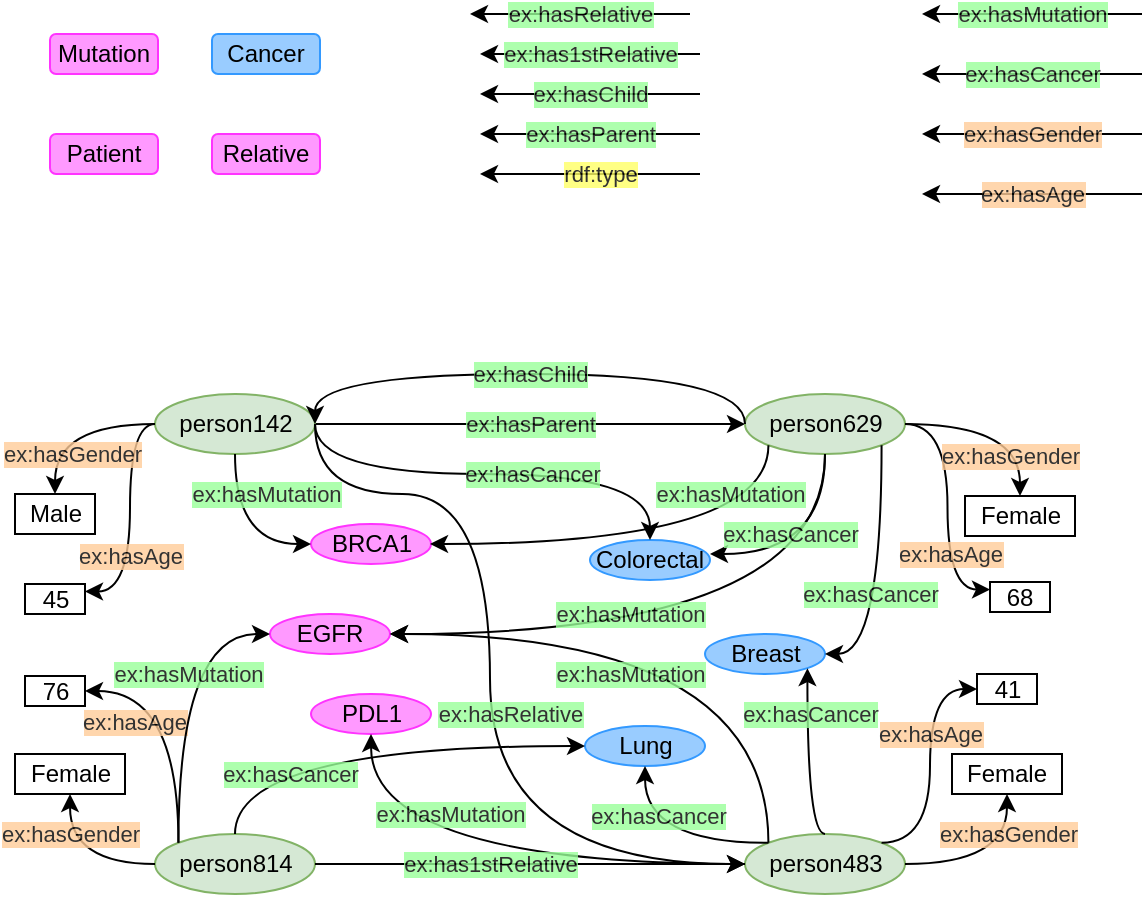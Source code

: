 <mxfile version="20.4.0" type="github">
  <diagram id="WPSB-9t8h4fIo2IHt0P5" name="Page-1">
    <mxGraphModel dx="1166" dy="805" grid="1" gridSize="10" guides="1" tooltips="1" connect="1" arrows="1" fold="1" page="1" pageScale="1" pageWidth="850" pageHeight="1100" math="0" shadow="0">
      <root>
        <mxCell id="0" />
        <mxCell id="1" parent="0" />
        <mxCell id="_h5XpuyKjl5ZHz13857e-3" value="ex:hasParent" style="edgeStyle=orthogonalEdgeStyle;rounded=0;orthogonalLoop=1;jettySize=auto;html=1;exitX=1;exitY=0.5;exitDx=0;exitDy=0;curved=1;labelBackgroundColor=#99FF99;entryX=0;entryY=0.5;entryDx=0;entryDy=0;textOpacity=80;" edge="1" parent="1" source="_h5XpuyKjl5ZHz13857e-1" target="_h5XpuyKjl5ZHz13857e-2">
          <mxGeometry relative="1" as="geometry">
            <Array as="points">
              <mxPoint x="437.5" y="295" />
              <mxPoint x="437.5" y="295" />
            </Array>
          </mxGeometry>
        </mxCell>
        <mxCell id="_h5XpuyKjl5ZHz13857e-1" value="person142" style="ellipse;whiteSpace=wrap;html=1;fillColor=#d5e8d4;strokeColor=#82b366;" vertex="1" parent="1">
          <mxGeometry x="252.5" y="280" width="80" height="30" as="geometry" />
        </mxCell>
        <mxCell id="_h5XpuyKjl5ZHz13857e-2" value="person629" style="ellipse;whiteSpace=wrap;html=1;fillColor=#d5e8d4;strokeColor=#82b366;" vertex="1" parent="1">
          <mxGeometry x="547.5" y="280" width="80" height="30" as="geometry" />
        </mxCell>
        <mxCell id="_h5XpuyKjl5ZHz13857e-12" value="&lt;span data-reactroot=&quot;&quot; class=&quot;notion-enable-hover&quot; data-token-index=&quot;0&quot; style=&quot;&quot;&gt;Male&lt;/span&gt;" style="rounded=0;whiteSpace=wrap;html=1;" vertex="1" parent="1">
          <mxGeometry x="182.5" y="330" width="40" height="20" as="geometry" />
        </mxCell>
        <mxCell id="_h5XpuyKjl5ZHz13857e-24" value="45" style="rounded=0;whiteSpace=wrap;html=1;" vertex="1" parent="1">
          <mxGeometry x="187.5" y="375" width="30" height="15" as="geometry" />
        </mxCell>
        <mxCell id="_h5XpuyKjl5ZHz13857e-29" value="&lt;span data-reactroot=&quot;&quot; class=&quot;notion-enable-hover&quot; data-token-index=&quot;0&quot; style=&quot;&quot;&gt;Female&lt;/span&gt;" style="rounded=0;whiteSpace=wrap;html=1;" vertex="1" parent="1">
          <mxGeometry x="657.5" y="331" width="55" height="20" as="geometry" />
        </mxCell>
        <mxCell id="_h5XpuyKjl5ZHz13857e-31" value="ex:hasMutation" style="edgeStyle=orthogonalEdgeStyle;rounded=0;orthogonalLoop=1;jettySize=auto;html=1;exitX=0;exitY=0.5;exitDx=0;exitDy=0;curved=1;labelBackgroundColor=#99FF99;entryX=1;entryY=0.5;entryDx=0;entryDy=0;textOpacity=80;" edge="1" parent="1">
          <mxGeometry relative="1" as="geometry">
            <mxPoint x="746" y="90" as="sourcePoint" />
            <mxPoint x="636" y="90" as="targetPoint" />
          </mxGeometry>
        </mxCell>
        <mxCell id="_h5XpuyKjl5ZHz13857e-34" value="ex:hasCancer" style="edgeStyle=orthogonalEdgeStyle;rounded=0;orthogonalLoop=1;jettySize=auto;html=1;exitX=0;exitY=0.5;exitDx=0;exitDy=0;curved=1;labelBackgroundColor=#99FF99;entryX=1;entryY=0.5;entryDx=0;entryDy=0;textOpacity=80;" edge="1" parent="1">
          <mxGeometry relative="1" as="geometry">
            <mxPoint x="746" y="120" as="sourcePoint" />
            <mxPoint x="636" y="120" as="targetPoint" />
          </mxGeometry>
        </mxCell>
        <mxCell id="_h5XpuyKjl5ZHz13857e-35" value="&lt;span style=&quot;&quot;&gt;ex:hasGender&lt;/span&gt;" style="edgeStyle=orthogonalEdgeStyle;rounded=0;orthogonalLoop=1;jettySize=auto;html=1;exitX=0;exitY=0.5;exitDx=0;exitDy=0;curved=1;labelBackgroundColor=#FFCC99;entryX=1;entryY=0.5;entryDx=0;entryDy=0;textOpacity=80;" edge="1" parent="1">
          <mxGeometry relative="1" as="geometry">
            <mxPoint x="746" y="150" as="sourcePoint" />
            <mxPoint x="636" y="150" as="targetPoint" />
          </mxGeometry>
        </mxCell>
        <mxCell id="_h5XpuyKjl5ZHz13857e-36" value="&lt;span style=&quot;&quot;&gt;ex:hasAge&lt;/span&gt;" style="edgeStyle=orthogonalEdgeStyle;rounded=0;orthogonalLoop=1;jettySize=auto;html=1;exitX=0;exitY=0.5;exitDx=0;exitDy=0;curved=1;labelBackgroundColor=#FFCC99;entryX=1;entryY=0.5;entryDx=0;entryDy=0;textOpacity=80;" edge="1" parent="1">
          <mxGeometry relative="1" as="geometry">
            <mxPoint x="746" y="180" as="sourcePoint" />
            <mxPoint x="636" y="180" as="targetPoint" />
          </mxGeometry>
        </mxCell>
        <mxCell id="_h5XpuyKjl5ZHz13857e-40" value="EGFR" style="ellipse;whiteSpace=wrap;html=1;fillColor=#FF99FF;strokeColor=#FF33FF;" vertex="1" parent="1">
          <mxGeometry x="310" y="390" width="60" height="20" as="geometry" />
        </mxCell>
        <mxCell id="_h5XpuyKjl5ZHz13857e-41" value="BRCA1" style="ellipse;whiteSpace=wrap;html=1;fillColor=#FF99FF;strokeColor=#FF33FF;" vertex="1" parent="1">
          <mxGeometry x="330.5" y="345" width="60" height="20" as="geometry" />
        </mxCell>
        <mxCell id="_h5XpuyKjl5ZHz13857e-44" value="ex:hasRelative" style="edgeStyle=orthogonalEdgeStyle;rounded=0;orthogonalLoop=1;jettySize=auto;html=1;exitX=0;exitY=0.5;exitDx=0;exitDy=0;curved=1;labelBackgroundColor=#99FF99;entryX=1;entryY=0.5;entryDx=0;entryDy=0;textOpacity=80;" edge="1" parent="1">
          <mxGeometry relative="1" as="geometry">
            <mxPoint x="520" y="90" as="sourcePoint" />
            <mxPoint x="410" y="90" as="targetPoint" />
          </mxGeometry>
        </mxCell>
        <mxCell id="_h5XpuyKjl5ZHz13857e-45" value="person483" style="ellipse;whiteSpace=wrap;html=1;fillColor=#d5e8d4;strokeColor=#82b366;" vertex="1" parent="1">
          <mxGeometry x="547.5" y="500" width="80" height="30" as="geometry" />
        </mxCell>
        <mxCell id="_h5XpuyKjl5ZHz13857e-47" value="person814" style="ellipse;whiteSpace=wrap;html=1;fillColor=#d5e8d4;strokeColor=#82b366;" vertex="1" parent="1">
          <mxGeometry x="252.5" y="500" width="80" height="30" as="geometry" />
        </mxCell>
        <mxCell id="_h5XpuyKjl5ZHz13857e-48" value="68" style="rounded=0;whiteSpace=wrap;html=1;" vertex="1" parent="1">
          <mxGeometry x="670" y="374" width="30" height="15" as="geometry" />
        </mxCell>
        <mxCell id="_h5XpuyKjl5ZHz13857e-51" value="Lung" style="ellipse;whiteSpace=wrap;html=1;fillColor=#99CCFF;strokeColor=#3399FF;" vertex="1" parent="1">
          <mxGeometry x="467.5" y="446" width="60" height="20" as="geometry" />
        </mxCell>
        <mxCell id="_h5XpuyKjl5ZHz13857e-52" value="Breast" style="ellipse;whiteSpace=wrap;html=1;fillColor=#99CCFF;strokeColor=#3399FF;" vertex="1" parent="1">
          <mxGeometry x="527.5" y="400" width="60" height="20" as="geometry" />
        </mxCell>
        <mxCell id="_h5XpuyKjl5ZHz13857e-53" value="Colorectal" style="ellipse;whiteSpace=wrap;html=1;fillColor=#99CCFF;strokeColor=#3399FF;" vertex="1" parent="1">
          <mxGeometry x="470" y="353" width="60" height="20" as="geometry" />
        </mxCell>
        <mxCell id="_h5XpuyKjl5ZHz13857e-56" value="Cancer" style="rounded=1;whiteSpace=wrap;html=1;fillColor=#99CCFF;strokeColor=#3399FF;" vertex="1" parent="1">
          <mxGeometry x="281" y="100" width="54" height="20" as="geometry" />
        </mxCell>
        <mxCell id="_h5XpuyKjl5ZHz13857e-57" value="Mutation" style="rounded=1;whiteSpace=wrap;html=1;fillColor=#FF99FF;strokeColor=#FF33FF;" vertex="1" parent="1">
          <mxGeometry x="200" y="100" width="54" height="20" as="geometry" />
        </mxCell>
        <mxCell id="_h5XpuyKjl5ZHz13857e-59" value="PDL1" style="ellipse;whiteSpace=wrap;html=1;fillColor=#FF99FF;strokeColor=#FF33FF;" vertex="1" parent="1">
          <mxGeometry x="330.5" y="430" width="60" height="20" as="geometry" />
        </mxCell>
        <mxCell id="_h5XpuyKjl5ZHz13857e-60" value="ex:has1stRelative" style="edgeStyle=orthogonalEdgeStyle;rounded=0;orthogonalLoop=1;jettySize=auto;html=1;exitX=0;exitY=0.5;exitDx=0;exitDy=0;curved=1;labelBackgroundColor=#99FF99;entryX=1;entryY=0.5;entryDx=0;entryDy=0;textOpacity=80;" edge="1" parent="1">
          <mxGeometry relative="1" as="geometry">
            <mxPoint x="525" y="110" as="sourcePoint" />
            <mxPoint x="415" y="110" as="targetPoint" />
          </mxGeometry>
        </mxCell>
        <mxCell id="_h5XpuyKjl5ZHz13857e-61" value="ex:hasChild" style="edgeStyle=orthogonalEdgeStyle;rounded=0;orthogonalLoop=1;jettySize=auto;html=1;exitX=0;exitY=0.5;exitDx=0;exitDy=0;curved=1;labelBackgroundColor=#99FF99;entryX=1;entryY=0.5;entryDx=0;entryDy=0;textOpacity=80;" edge="1" parent="1">
          <mxGeometry relative="1" as="geometry">
            <mxPoint x="525" y="130" as="sourcePoint" />
            <mxPoint x="415" y="130" as="targetPoint" />
            <Array as="points">
              <mxPoint x="460" y="130" />
              <mxPoint x="460" y="130" />
            </Array>
          </mxGeometry>
        </mxCell>
        <mxCell id="_h5XpuyKjl5ZHz13857e-62" value="ex:hasChild" style="edgeStyle=orthogonalEdgeStyle;rounded=0;orthogonalLoop=1;jettySize=auto;html=1;exitX=0;exitY=0.5;exitDx=0;exitDy=0;curved=1;labelBackgroundColor=#99FF99;entryX=1;entryY=0.5;entryDx=0;entryDy=0;textOpacity=80;" edge="1" parent="1" source="_h5XpuyKjl5ZHz13857e-2" target="_h5XpuyKjl5ZHz13857e-1">
          <mxGeometry relative="1" as="geometry">
            <mxPoint x="487.5" y="265" as="sourcePoint" />
            <mxPoint x="377.5" y="265" as="targetPoint" />
            <Array as="points">
              <mxPoint x="548" y="270" />
              <mxPoint x="333" y="270" />
            </Array>
          </mxGeometry>
        </mxCell>
        <mxCell id="_h5XpuyKjl5ZHz13857e-63" value="ex:hasParent" style="edgeStyle=orthogonalEdgeStyle;rounded=0;orthogonalLoop=1;jettySize=auto;html=1;exitX=0;exitY=0.5;exitDx=0;exitDy=0;curved=1;labelBackgroundColor=#99FF99;entryX=1;entryY=0.5;entryDx=0;entryDy=0;textOpacity=80;" edge="1" parent="1">
          <mxGeometry relative="1" as="geometry">
            <mxPoint x="525" y="150" as="sourcePoint" />
            <mxPoint x="415" y="150" as="targetPoint" />
            <Array as="points">
              <mxPoint x="460" y="150" />
              <mxPoint x="460" y="150" />
            </Array>
          </mxGeometry>
        </mxCell>
        <mxCell id="_h5XpuyKjl5ZHz13857e-64" value="rdf:type" style="edgeStyle=orthogonalEdgeStyle;rounded=0;orthogonalLoop=1;jettySize=auto;html=1;exitX=0;exitY=0.5;exitDx=0;exitDy=0;curved=1;labelBackgroundColor=#FFFF66;entryX=1;entryY=0.5;entryDx=0;entryDy=0;textOpacity=80;" edge="1" parent="1">
          <mxGeometry x="-0.091" relative="1" as="geometry">
            <mxPoint x="525" y="170" as="sourcePoint" />
            <mxPoint x="415" y="170" as="targetPoint" />
            <Array as="points">
              <mxPoint x="460" y="170" />
              <mxPoint x="460" y="170" />
            </Array>
            <mxPoint as="offset" />
          </mxGeometry>
        </mxCell>
        <mxCell id="_h5XpuyKjl5ZHz13857e-75" value="&lt;span style=&quot;&quot;&gt;ex:hasAge&lt;/span&gt;" style="edgeStyle=orthogonalEdgeStyle;rounded=0;orthogonalLoop=1;jettySize=auto;html=1;exitX=0;exitY=0.5;exitDx=0;exitDy=0;curved=1;labelBackgroundColor=#FFCC99;entryX=1;entryY=0.25;entryDx=0;entryDy=0;textOpacity=80;" edge="1" parent="1" source="_h5XpuyKjl5ZHz13857e-1" target="_h5XpuyKjl5ZHz13857e-24">
          <mxGeometry x="0.305" relative="1" as="geometry">
            <mxPoint x="797.5" y="230" as="sourcePoint" />
            <mxPoint x="687.5" y="230" as="targetPoint" />
            <Array as="points">
              <mxPoint x="240" y="295" />
              <mxPoint x="240" y="379" />
            </Array>
            <mxPoint y="1" as="offset" />
          </mxGeometry>
        </mxCell>
        <mxCell id="_h5XpuyKjl5ZHz13857e-77" value="&lt;span style=&quot;&quot;&gt;ex:hasAge&lt;/span&gt;" style="edgeStyle=orthogonalEdgeStyle;rounded=0;orthogonalLoop=1;jettySize=auto;html=1;exitX=1;exitY=0.5;exitDx=0;exitDy=0;curved=1;labelBackgroundColor=#FFCC99;entryX=0;entryY=0.25;entryDx=0;entryDy=0;textOpacity=80;" edge="1" parent="1" source="_h5XpuyKjl5ZHz13857e-2" target="_h5XpuyKjl5ZHz13857e-48">
          <mxGeometry x="0.378" y="1" relative="1" as="geometry">
            <mxPoint x="797.5" y="230" as="sourcePoint" />
            <mxPoint x="687.5" y="230" as="targetPoint" />
            <mxPoint as="offset" />
          </mxGeometry>
        </mxCell>
        <mxCell id="_h5XpuyKjl5ZHz13857e-78" value="&lt;span style=&quot;&quot;&gt;ex:hasGender&lt;/span&gt;" style="edgeStyle=orthogonalEdgeStyle;rounded=0;orthogonalLoop=1;jettySize=auto;html=1;curved=1;labelBackgroundColor=#FFCC99;textOpacity=80;exitX=1;exitY=0.5;exitDx=0;exitDy=0;entryX=0.5;entryY=0;entryDx=0;entryDy=0;" edge="1" parent="1" source="_h5XpuyKjl5ZHz13857e-2" target="_h5XpuyKjl5ZHz13857e-29">
          <mxGeometry x="0.551" y="-5" relative="1" as="geometry">
            <mxPoint x="797.5" y="200" as="sourcePoint" />
            <mxPoint x="670" y="370" as="targetPoint" />
            <Array as="points">
              <mxPoint x="685" y="295" />
            </Array>
            <mxPoint y="1" as="offset" />
          </mxGeometry>
        </mxCell>
        <mxCell id="_h5XpuyKjl5ZHz13857e-79" value="&lt;span data-reactroot=&quot;&quot; class=&quot;notion-enable-hover&quot; data-token-index=&quot;0&quot; style=&quot;&quot;&gt;Female&lt;/span&gt;" style="rounded=0;whiteSpace=wrap;html=1;" vertex="1" parent="1">
          <mxGeometry x="651" y="460" width="55" height="20" as="geometry" />
        </mxCell>
        <mxCell id="_h5XpuyKjl5ZHz13857e-80" value="41" style="rounded=0;whiteSpace=wrap;html=1;" vertex="1" parent="1">
          <mxGeometry x="663.5" y="420" width="30" height="15" as="geometry" />
        </mxCell>
        <mxCell id="_h5XpuyKjl5ZHz13857e-82" value="&lt;span style=&quot;&quot;&gt;ex:hasGender&lt;/span&gt;" style="edgeStyle=orthogonalEdgeStyle;rounded=0;orthogonalLoop=1;jettySize=auto;html=1;exitX=1;exitY=0.5;exitDx=0;exitDy=0;curved=1;labelBackgroundColor=#FFCC99;entryX=0.5;entryY=1;entryDx=0;entryDy=0;textOpacity=80;" edge="1" parent="1" source="_h5XpuyKjl5ZHz13857e-45" target="_h5XpuyKjl5ZHz13857e-79">
          <mxGeometry x="0.535" relative="1" as="geometry">
            <mxPoint x="797.5" y="200" as="sourcePoint" />
            <mxPoint x="687.5" y="200" as="targetPoint" />
            <mxPoint as="offset" />
          </mxGeometry>
        </mxCell>
        <mxCell id="_h5XpuyKjl5ZHz13857e-83" value="&lt;span style=&quot;&quot;&gt;ex:hasAge&lt;/span&gt;" style="edgeStyle=orthogonalEdgeStyle;rounded=0;orthogonalLoop=1;jettySize=auto;html=1;exitX=1;exitY=0;exitDx=0;exitDy=0;curved=1;labelBackgroundColor=#FFCC99;entryX=0;entryY=0.5;entryDx=0;entryDy=0;textOpacity=80;" edge="1" parent="1" source="_h5XpuyKjl5ZHz13857e-45" target="_h5XpuyKjl5ZHz13857e-80">
          <mxGeometry x="0.262" relative="1" as="geometry">
            <mxPoint x="797.5" y="230" as="sourcePoint" />
            <mxPoint x="687.5" y="230" as="targetPoint" />
            <Array as="points">
              <mxPoint x="640" y="504" />
              <mxPoint x="640" y="428" />
            </Array>
            <mxPoint as="offset" />
          </mxGeometry>
        </mxCell>
        <mxCell id="_h5XpuyKjl5ZHz13857e-84" value="&lt;span data-reactroot=&quot;&quot; class=&quot;notion-enable-hover&quot; data-token-index=&quot;0&quot; style=&quot;&quot;&gt;Female&lt;/span&gt;" style="rounded=0;whiteSpace=wrap;html=1;" vertex="1" parent="1">
          <mxGeometry x="182.5" y="460" width="55" height="20" as="geometry" />
        </mxCell>
        <mxCell id="_h5XpuyKjl5ZHz13857e-85" value="76" style="rounded=0;whiteSpace=wrap;html=1;" vertex="1" parent="1">
          <mxGeometry x="187.5" y="421" width="30" height="15" as="geometry" />
        </mxCell>
        <mxCell id="_h5XpuyKjl5ZHz13857e-86" value="&lt;span style=&quot;&quot;&gt;ex:hasAge&lt;/span&gt;" style="edgeStyle=orthogonalEdgeStyle;rounded=0;orthogonalLoop=1;jettySize=auto;html=1;exitX=0;exitY=0;exitDx=0;exitDy=0;curved=1;labelBackgroundColor=#FFCC99;entryX=1;entryY=0.5;entryDx=0;entryDy=0;textOpacity=80;" edge="1" parent="1" source="_h5XpuyKjl5ZHz13857e-47" target="_h5XpuyKjl5ZHz13857e-85">
          <mxGeometry x="0.611" y="15" relative="1" as="geometry">
            <mxPoint x="797.5" y="230" as="sourcePoint" />
            <mxPoint x="687.5" y="230" as="targetPoint" />
            <Array as="points">
              <mxPoint x="264" y="429" />
            </Array>
            <mxPoint as="offset" />
          </mxGeometry>
        </mxCell>
        <mxCell id="_h5XpuyKjl5ZHz13857e-88" value="&lt;span style=&quot;&quot;&gt;ex:hasGender&lt;/span&gt;" style="edgeStyle=orthogonalEdgeStyle;rounded=0;orthogonalLoop=1;jettySize=auto;html=1;exitX=0;exitY=0.5;exitDx=0;exitDy=0;curved=1;labelBackgroundColor=#FFCC99;entryX=0.5;entryY=1;entryDx=0;entryDy=0;textOpacity=80;" edge="1" parent="1" source="_h5XpuyKjl5ZHz13857e-47" target="_h5XpuyKjl5ZHz13857e-84">
          <mxGeometry x="0.5" relative="1" as="geometry">
            <mxPoint x="797.5" y="200" as="sourcePoint" />
            <mxPoint x="687.5" y="200" as="targetPoint" />
            <mxPoint as="offset" />
          </mxGeometry>
        </mxCell>
        <mxCell id="_h5XpuyKjl5ZHz13857e-89" value="ex:hasMutation" style="edgeStyle=orthogonalEdgeStyle;rounded=0;orthogonalLoop=1;jettySize=auto;html=1;exitX=0.5;exitY=1;exitDx=0;exitDy=0;curved=1;labelBackgroundColor=#99FF99;entryX=0;entryY=0.5;entryDx=0;entryDy=0;textOpacity=80;" edge="1" parent="1" source="_h5XpuyKjl5ZHz13857e-1" target="_h5XpuyKjl5ZHz13857e-41">
          <mxGeometry x="-0.524" y="15" relative="1" as="geometry">
            <mxPoint x="783.5" y="110" as="sourcePoint" />
            <mxPoint x="673.5" y="110" as="targetPoint" />
            <mxPoint as="offset" />
          </mxGeometry>
        </mxCell>
        <mxCell id="_h5XpuyKjl5ZHz13857e-91" value="ex:hasMutation" style="edgeStyle=orthogonalEdgeStyle;rounded=0;orthogonalLoop=1;jettySize=auto;html=1;exitX=0;exitY=1;exitDx=0;exitDy=0;curved=1;labelBackgroundColor=#99FF99;entryX=0.992;entryY=0.5;entryDx=0;entryDy=0;textOpacity=80;entryPerimeter=0;" edge="1" parent="1" source="_h5XpuyKjl5ZHz13857e-2" target="_h5XpuyKjl5ZHz13857e-41">
          <mxGeometry x="-0.777" y="-19" relative="1" as="geometry">
            <mxPoint x="783.5" y="110" as="sourcePoint" />
            <mxPoint x="673.5" y="110" as="targetPoint" />
            <Array as="points">
              <mxPoint x="559" y="355" />
            </Array>
            <mxPoint as="offset" />
          </mxGeometry>
        </mxCell>
        <mxCell id="_h5XpuyKjl5ZHz13857e-92" value="ex:hasMutation" style="edgeStyle=orthogonalEdgeStyle;rounded=0;orthogonalLoop=1;jettySize=auto;html=1;exitX=0.5;exitY=1;exitDx=0;exitDy=0;curved=1;labelBackgroundColor=#99FF99;entryX=1;entryY=0.5;entryDx=0;entryDy=0;textOpacity=80;" edge="1" parent="1" source="_h5XpuyKjl5ZHz13857e-2" target="_h5XpuyKjl5ZHz13857e-40">
          <mxGeometry x="0.22" y="-10" relative="1" as="geometry">
            <mxPoint x="783.5" y="110" as="sourcePoint" />
            <mxPoint x="673.5" y="110" as="targetPoint" />
            <Array as="points">
              <mxPoint x="588" y="400" />
            </Array>
            <mxPoint as="offset" />
          </mxGeometry>
        </mxCell>
        <mxCell id="_h5XpuyKjl5ZHz13857e-94" value="ex:hasCancer" style="edgeStyle=orthogonalEdgeStyle;rounded=0;orthogonalLoop=1;jettySize=auto;html=1;exitX=0.5;exitY=1;exitDx=0;exitDy=0;curved=1;labelBackgroundColor=#99FF99;textOpacity=80;" edge="1" parent="1" source="_h5XpuyKjl5ZHz13857e-2">
          <mxGeometry x="0.256" y="-10" relative="1" as="geometry">
            <mxPoint x="783.5" y="140" as="sourcePoint" />
            <mxPoint x="530" y="360" as="targetPoint" />
            <Array as="points">
              <mxPoint x="588" y="360" />
            </Array>
            <mxPoint as="offset" />
          </mxGeometry>
        </mxCell>
        <mxCell id="_h5XpuyKjl5ZHz13857e-96" value="ex:hasMutation" style="edgeStyle=orthogonalEdgeStyle;rounded=0;orthogonalLoop=1;jettySize=auto;html=1;curved=1;labelBackgroundColor=#99FF99;entryX=1;entryY=0.5;entryDx=0;entryDy=0;textOpacity=80;exitX=0;exitY=0;exitDx=0;exitDy=0;" edge="1" parent="1" source="_h5XpuyKjl5ZHz13857e-45" target="_h5XpuyKjl5ZHz13857e-40">
          <mxGeometry x="0.182" y="20" relative="1" as="geometry">
            <mxPoint x="560" y="500" as="sourcePoint" />
            <mxPoint x="673.5" y="110" as="targetPoint" />
            <Array as="points">
              <mxPoint x="559" y="400" />
            </Array>
            <mxPoint as="offset" />
          </mxGeometry>
        </mxCell>
        <mxCell id="_h5XpuyKjl5ZHz13857e-98" value="ex:hasCancer" style="edgeStyle=orthogonalEdgeStyle;rounded=0;orthogonalLoop=1;jettySize=auto;html=1;exitX=0.5;exitY=0;exitDx=0;exitDy=0;curved=1;labelBackgroundColor=#99FF99;textOpacity=80;entryX=1;entryY=1;entryDx=0;entryDy=0;" edge="1" parent="1" source="_h5XpuyKjl5ZHz13857e-45" target="_h5XpuyKjl5ZHz13857e-52">
          <mxGeometry x="0.5" y="-1" relative="1" as="geometry">
            <mxPoint x="783.5" y="140" as="sourcePoint" />
            <mxPoint x="587.5" y="410" as="targetPoint" />
            <Array as="points">
              <mxPoint x="579" y="500" />
            </Array>
            <mxPoint as="offset" />
          </mxGeometry>
        </mxCell>
        <mxCell id="_h5XpuyKjl5ZHz13857e-100" value="ex:hasMutation" style="edgeStyle=orthogonalEdgeStyle;rounded=0;orthogonalLoop=1;jettySize=auto;html=1;exitX=0;exitY=0;exitDx=0;exitDy=0;curved=1;labelBackgroundColor=#99FF99;entryX=0;entryY=0.5;entryDx=0;entryDy=0;textOpacity=80;" edge="1" parent="1" source="_h5XpuyKjl5ZHz13857e-47" target="_h5XpuyKjl5ZHz13857e-40">
          <mxGeometry x="0.455" y="-20" relative="1" as="geometry">
            <mxPoint x="783.5" y="110" as="sourcePoint" />
            <mxPoint x="673.5" y="110" as="targetPoint" />
            <Array as="points">
              <mxPoint x="264" y="400" />
            </Array>
            <mxPoint as="offset" />
          </mxGeometry>
        </mxCell>
        <mxCell id="_h5XpuyKjl5ZHz13857e-101" value="ex:hasCancer" style="edgeStyle=orthogonalEdgeStyle;rounded=0;orthogonalLoop=1;jettySize=auto;html=1;exitX=0.5;exitY=0;exitDx=0;exitDy=0;curved=1;labelBackgroundColor=#99FF99;entryX=0;entryY=0.5;entryDx=0;entryDy=0;textOpacity=80;" edge="1" parent="1" source="_h5XpuyKjl5ZHz13857e-47" target="_h5XpuyKjl5ZHz13857e-51">
          <mxGeometry x="-0.347" y="-14" relative="1" as="geometry">
            <mxPoint x="783.5" y="140" as="sourcePoint" />
            <mxPoint x="673.5" y="140" as="targetPoint" />
            <Array as="points">
              <mxPoint x="293" y="456" />
            </Array>
            <mxPoint as="offset" />
          </mxGeometry>
        </mxCell>
        <mxCell id="_h5XpuyKjl5ZHz13857e-102" value="Patient" style="rounded=1;whiteSpace=wrap;html=1;fillColor=#FF99FF;strokeColor=#FF33FF;" vertex="1" parent="1">
          <mxGeometry x="200" y="150" width="54" height="20" as="geometry" />
        </mxCell>
        <mxCell id="_h5XpuyKjl5ZHz13857e-103" value="Relative" style="rounded=1;whiteSpace=wrap;html=1;fillColor=#FF99FF;strokeColor=#FF33FF;" vertex="1" parent="1">
          <mxGeometry x="281" y="150" width="54" height="20" as="geometry" />
        </mxCell>
        <mxCell id="_h5XpuyKjl5ZHz13857e-104" value="ex:hasMutation" style="edgeStyle=orthogonalEdgeStyle;rounded=0;orthogonalLoop=1;jettySize=auto;html=1;exitX=0;exitY=0.5;exitDx=0;exitDy=0;curved=1;labelBackgroundColor=#99FF99;entryX=0.5;entryY=1;entryDx=0;entryDy=0;textOpacity=80;" edge="1" parent="1" source="_h5XpuyKjl5ZHz13857e-45" target="_h5XpuyKjl5ZHz13857e-59">
          <mxGeometry x="0.177" y="-25" relative="1" as="geometry">
            <mxPoint x="773.5" y="70" as="sourcePoint" />
            <mxPoint x="663.5" y="70" as="targetPoint" />
            <mxPoint x="1" as="offset" />
          </mxGeometry>
        </mxCell>
        <mxCell id="_h5XpuyKjl5ZHz13857e-105" value="ex:hasCancer" style="edgeStyle=orthogonalEdgeStyle;rounded=0;orthogonalLoop=1;jettySize=auto;html=1;exitX=1;exitY=1;exitDx=0;exitDy=0;curved=1;labelBackgroundColor=#99FF99;entryX=1;entryY=0.5;entryDx=0;entryDy=0;textOpacity=80;" edge="1" parent="1" source="_h5XpuyKjl5ZHz13857e-2" target="_h5XpuyKjl5ZHz13857e-52">
          <mxGeometry x="0.121" y="-6" relative="1" as="geometry">
            <mxPoint x="773.5" y="100" as="sourcePoint" />
            <mxPoint x="663.5" y="100" as="targetPoint" />
            <mxPoint as="offset" />
          </mxGeometry>
        </mxCell>
        <mxCell id="_h5XpuyKjl5ZHz13857e-106" value="ex:hasCancer" style="edgeStyle=orthogonalEdgeStyle;rounded=0;orthogonalLoop=1;jettySize=auto;html=1;exitX=0;exitY=0;exitDx=0;exitDy=0;curved=1;labelBackgroundColor=#99FF99;entryX=0.5;entryY=1;entryDx=0;entryDy=0;textOpacity=80;" edge="1" parent="1" source="_h5XpuyKjl5ZHz13857e-45" target="_h5XpuyKjl5ZHz13857e-51">
          <mxGeometry x="0.513" y="-6" relative="1" as="geometry">
            <mxPoint x="773.5" y="100" as="sourcePoint" />
            <mxPoint x="663.5" y="100" as="targetPoint" />
            <mxPoint as="offset" />
          </mxGeometry>
        </mxCell>
        <mxCell id="_h5XpuyKjl5ZHz13857e-67" value="ex:has1stRelative" style="edgeStyle=orthogonalEdgeStyle;rounded=0;orthogonalLoop=1;jettySize=auto;html=1;exitX=1;exitY=0.5;exitDx=0;exitDy=0;curved=1;labelBackgroundColor=#99FF99;entryX=0;entryY=0.5;entryDx=0;entryDy=0;textOpacity=80;" edge="1" parent="1" source="_h5XpuyKjl5ZHz13857e-47" target="_h5XpuyKjl5ZHz13857e-45">
          <mxGeometry x="-0.186" relative="1" as="geometry">
            <mxPoint x="562.5" y="130" as="sourcePoint" />
            <mxPoint x="452.5" y="130" as="targetPoint" />
            <mxPoint as="offset" />
          </mxGeometry>
        </mxCell>
        <mxCell id="_h5XpuyKjl5ZHz13857e-108" value="&lt;span style=&quot;&quot;&gt;ex:hasGender&lt;/span&gt;" style="edgeStyle=orthogonalEdgeStyle;rounded=0;orthogonalLoop=1;jettySize=auto;html=1;exitX=0;exitY=0.5;exitDx=0;exitDy=0;curved=1;labelBackgroundColor=#FFCC99;entryX=0.5;entryY=0;entryDx=0;entryDy=0;textOpacity=80;" edge="1" parent="1" source="_h5XpuyKjl5ZHz13857e-1" target="_h5XpuyKjl5ZHz13857e-12">
          <mxGeometry x="0.529" y="8" relative="1" as="geometry">
            <mxPoint x="756" y="160" as="sourcePoint" />
            <mxPoint x="646" y="160" as="targetPoint" />
            <mxPoint as="offset" />
          </mxGeometry>
        </mxCell>
        <mxCell id="_h5XpuyKjl5ZHz13857e-111" value="ex:hasRelative" style="edgeStyle=orthogonalEdgeStyle;rounded=0;orthogonalLoop=1;jettySize=auto;html=1;exitX=1;exitY=0.5;exitDx=0;exitDy=0;curved=1;labelBackgroundColor=#99FF99;entryX=0;entryY=0.5;entryDx=0;entryDy=0;textOpacity=80;" edge="1" parent="1" source="_h5XpuyKjl5ZHz13857e-1" target="_h5XpuyKjl5ZHz13857e-45">
          <mxGeometry x="0.069" y="10" relative="1" as="geometry">
            <mxPoint x="530" y="100" as="sourcePoint" />
            <mxPoint x="420" y="100" as="targetPoint" />
            <Array as="points">
              <mxPoint x="333" y="330" />
              <mxPoint x="420" y="330" />
              <mxPoint x="420" y="515" />
            </Array>
            <mxPoint as="offset" />
          </mxGeometry>
        </mxCell>
        <mxCell id="_h5XpuyKjl5ZHz13857e-112" value="ex:hasCancer" style="edgeStyle=orthogonalEdgeStyle;rounded=0;orthogonalLoop=1;jettySize=auto;html=1;exitX=1;exitY=0.5;exitDx=0;exitDy=0;curved=1;labelBackgroundColor=#99FF99;entryX=0.5;entryY=0;entryDx=0;entryDy=0;textOpacity=80;" edge="1" parent="1" source="_h5XpuyKjl5ZHz13857e-1" target="_h5XpuyKjl5ZHz13857e-53">
          <mxGeometry x="0.182" relative="1" as="geometry">
            <mxPoint x="756" y="130" as="sourcePoint" />
            <mxPoint x="646" y="130" as="targetPoint" />
            <Array as="points">
              <mxPoint x="333" y="320" />
              <mxPoint x="500" y="320" />
            </Array>
            <mxPoint as="offset" />
          </mxGeometry>
        </mxCell>
      </root>
    </mxGraphModel>
  </diagram>
</mxfile>
